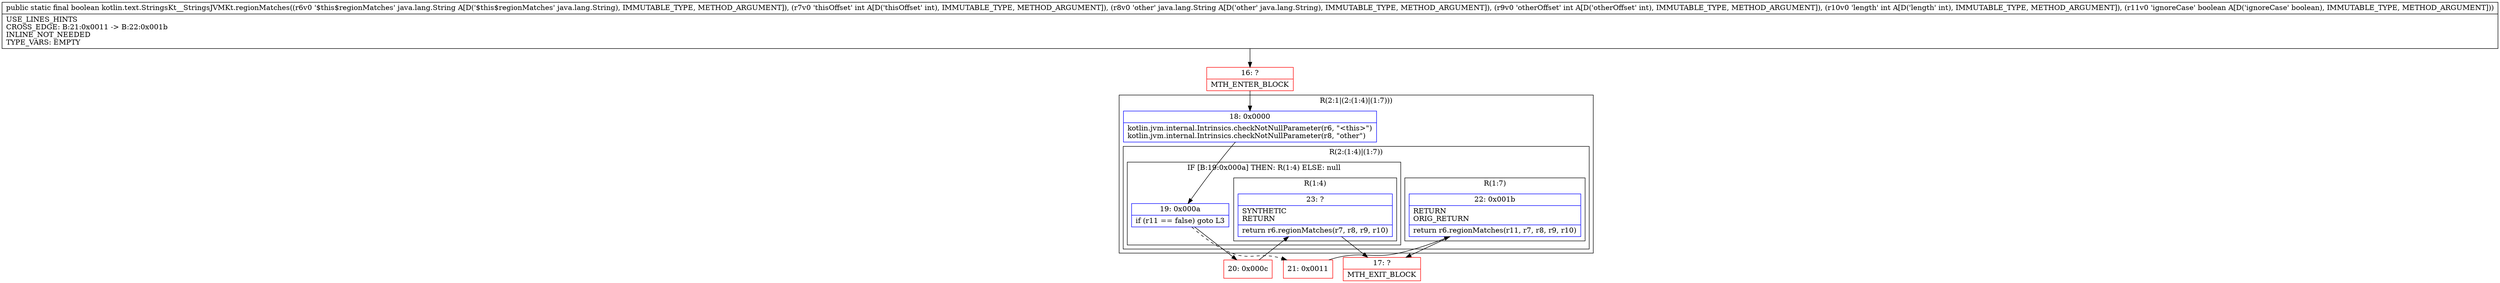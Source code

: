 digraph "CFG forkotlin.text.StringsKt__StringsJVMKt.regionMatches(Ljava\/lang\/String;ILjava\/lang\/String;IIZ)Z" {
subgraph cluster_Region_245693671 {
label = "R(2:1|(2:(1:4)|(1:7)))";
node [shape=record,color=blue];
Node_18 [shape=record,label="{18\:\ 0x0000|kotlin.jvm.internal.Intrinsics.checkNotNullParameter(r6, \"\<this\>\")\lkotlin.jvm.internal.Intrinsics.checkNotNullParameter(r8, \"other\")\l}"];
subgraph cluster_Region_833369785 {
label = "R(2:(1:4)|(1:7))";
node [shape=record,color=blue];
subgraph cluster_IfRegion_1949542580 {
label = "IF [B:19:0x000a] THEN: R(1:4) ELSE: null";
node [shape=record,color=blue];
Node_19 [shape=record,label="{19\:\ 0x000a|if (r11 == false) goto L3\l}"];
subgraph cluster_Region_1975317075 {
label = "R(1:4)";
node [shape=record,color=blue];
Node_23 [shape=record,label="{23\:\ ?|SYNTHETIC\lRETURN\l|return r6.regionMatches(r7, r8, r9, r10)\l}"];
}
}
subgraph cluster_Region_1557556167 {
label = "R(1:7)";
node [shape=record,color=blue];
Node_22 [shape=record,label="{22\:\ 0x001b|RETURN\lORIG_RETURN\l|return r6.regionMatches(r11, r7, r8, r9, r10)\l}"];
}
}
}
Node_16 [shape=record,color=red,label="{16\:\ ?|MTH_ENTER_BLOCK\l}"];
Node_20 [shape=record,color=red,label="{20\:\ 0x000c}"];
Node_17 [shape=record,color=red,label="{17\:\ ?|MTH_EXIT_BLOCK\l}"];
Node_21 [shape=record,color=red,label="{21\:\ 0x0011}"];
MethodNode[shape=record,label="{public static final boolean kotlin.text.StringsKt__StringsJVMKt.regionMatches((r6v0 '$this$regionMatches' java.lang.String A[D('$this$regionMatches' java.lang.String), IMMUTABLE_TYPE, METHOD_ARGUMENT]), (r7v0 'thisOffset' int A[D('thisOffset' int), IMMUTABLE_TYPE, METHOD_ARGUMENT]), (r8v0 'other' java.lang.String A[D('other' java.lang.String), IMMUTABLE_TYPE, METHOD_ARGUMENT]), (r9v0 'otherOffset' int A[D('otherOffset' int), IMMUTABLE_TYPE, METHOD_ARGUMENT]), (r10v0 'length' int A[D('length' int), IMMUTABLE_TYPE, METHOD_ARGUMENT]), (r11v0 'ignoreCase' boolean A[D('ignoreCase' boolean), IMMUTABLE_TYPE, METHOD_ARGUMENT]))  | USE_LINES_HINTS\lCROSS_EDGE: B:21:0x0011 \-\> B:22:0x001b\lINLINE_NOT_NEEDED\lTYPE_VARS: EMPTY\l}"];
MethodNode -> Node_16;Node_18 -> Node_19;
Node_19 -> Node_20;
Node_19 -> Node_21[style=dashed];
Node_23 -> Node_17;
Node_22 -> Node_17;
Node_16 -> Node_18;
Node_20 -> Node_23;
Node_21 -> Node_22;
}


